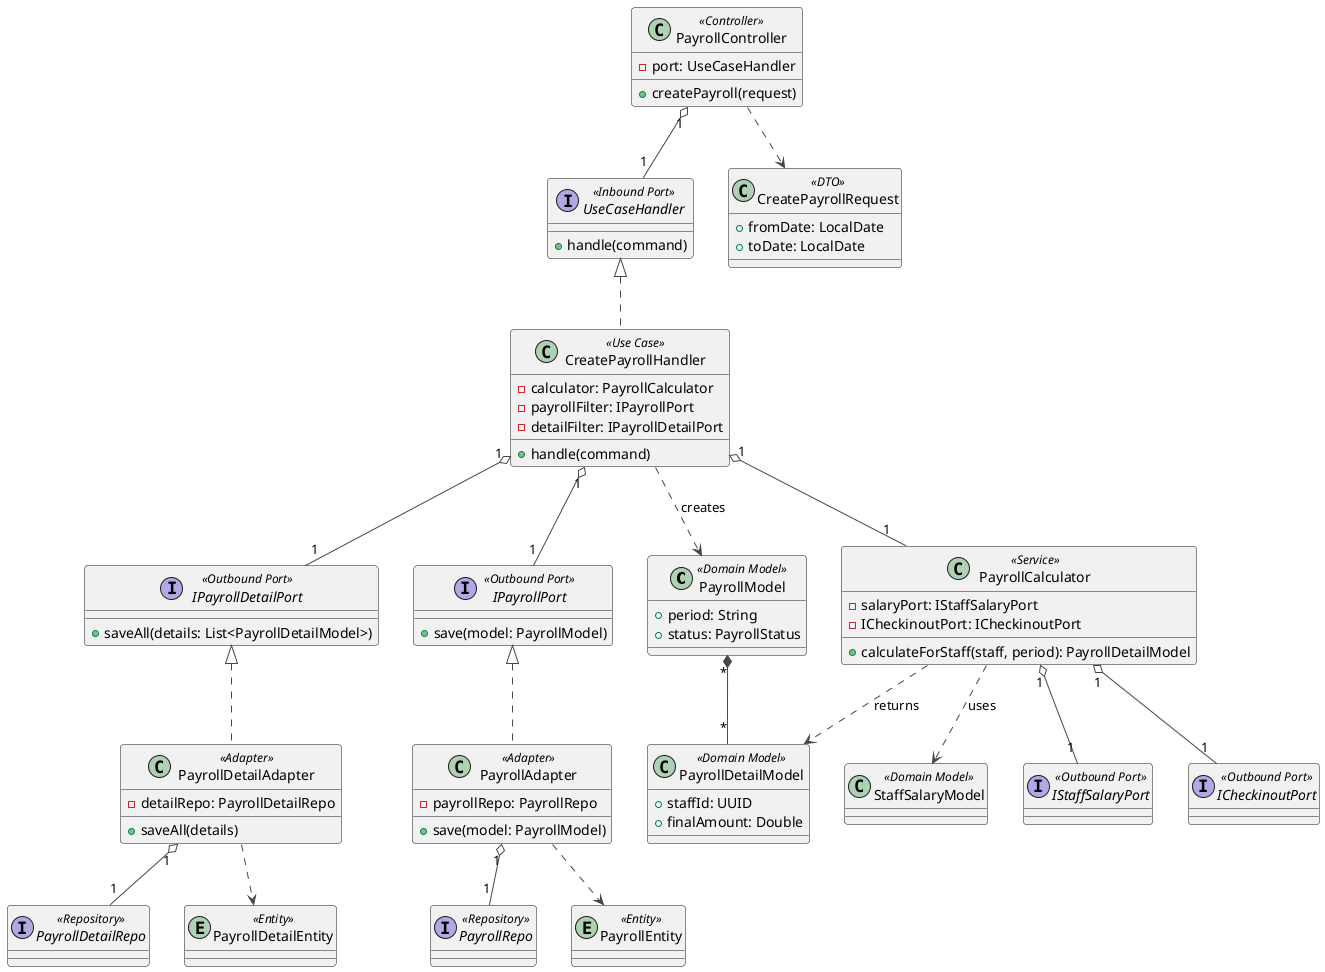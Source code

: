 @startuml
!theme vibrant

' --- Skinparams cho các loại stereotype ---
skinparam stereotype {
    CBackgroundColor #FDEDEC
    SBackgroundColor #D5F5E3
    RBackgroundColor #FDEDEC
    EBackgroundColor #FDEDEC
    DBackgroundColor #E8DAEF
    DTOBackgroundColor #FDEBD0
    PBackgroundColor #EBF5FB
}

' --- Khai báo các thành phần ---

' Domain
class PayrollModel <<Domain Model>> {
    + period: String
    + status: PayrollStatus
}
class PayrollDetailModel <<Domain Model>> {
    + staffId: UUID
    + finalAmount: Double
}
class StaffSalaryModel <<Domain Model>>

' Application
interface UseCaseHandler <<Inbound Port>> {
  + handle(command)
}
interface IPayrollPort <<Outbound Port>> {
  + save(model: PayrollModel)
}
interface IPayrollDetailPort <<Outbound Port>> {
  + saveAll(details: List<PayrollDetailModel>)
}
class CreatePayrollHandler <<Use Case>> {
  - calculator: PayrollCalculator
  - payrollFilter: IPayrollPort
  - detailFilter: IPayrollDetailPort
  + handle(command)
}
class PayrollCalculator <<Service>> {
  - salaryPort: IStaffSalaryPort
  - ICheckinoutPort: ICheckinoutPort
  + calculateForStaff(staff, period): PayrollDetailModel
}

' Infrastructure
class PayrollController <<Controller>> {
  - port: UseCaseHandler
  + createPayroll(request)
}
class CreatePayrollRequest <<DTO>> {
  + fromDate: LocalDate
  + toDate: LocalDate
}
class PayrollAdapter <<Adapter>> {
  - payrollRepo: PayrollRepo
  + save(model: PayrollModel)
}
class PayrollDetailAdapter <<Adapter>> {
  - detailRepo: PayrollDetailRepo
  + saveAll(details)
}
interface PayrollRepo <<Repository>>
entity PayrollEntity <<Entity>>
interface PayrollDetailRepo <<Repository>>
entity PayrollDetailEntity <<Entity>>
interface IStaffSalaryPort <<Outbound Port>>
interface ICheckinoutPort <<Outbound Port>>


' --- Định nghĩa các liên kết ---

' Association (DI)
PayrollController "1" o-- "1" UseCaseHandler
CreatePayrollHandler "1" o-- "1" PayrollCalculator
CreatePayrollHandler "1" o-- "1" IPayrollPort
CreatePayrollHandler "1" o-- "1" IPayrollDetailPort
PayrollCalculator "1" o-- "1" IStaffSalaryPort
PayrollCalculator "1" o-- "1" ICheckinoutPort
PayrollAdapter "1" o-- "1" PayrollRepo
PayrollDetailAdapter "1" o-- "1" PayrollDetailRepo

' Composition
PayrollModel "*" *-- "*" PayrollDetailModel

' Implementation
CreatePayrollHandler .up.|> UseCaseHandler
PayrollAdapter .up.|> IPayrollPort
PayrollDetailAdapter .up.|> IPayrollDetailPort

' Dependency
PayrollController ..> CreatePayrollRequest
CreatePayrollHandler ..> PayrollModel : "creates"
PayrollCalculator ..> StaffSalaryModel : "uses"
PayrollCalculator ..> PayrollDetailModel : "returns"
PayrollAdapter ..> PayrollEntity
PayrollDetailAdapter ..> PayrollDetailEntity

@enduml